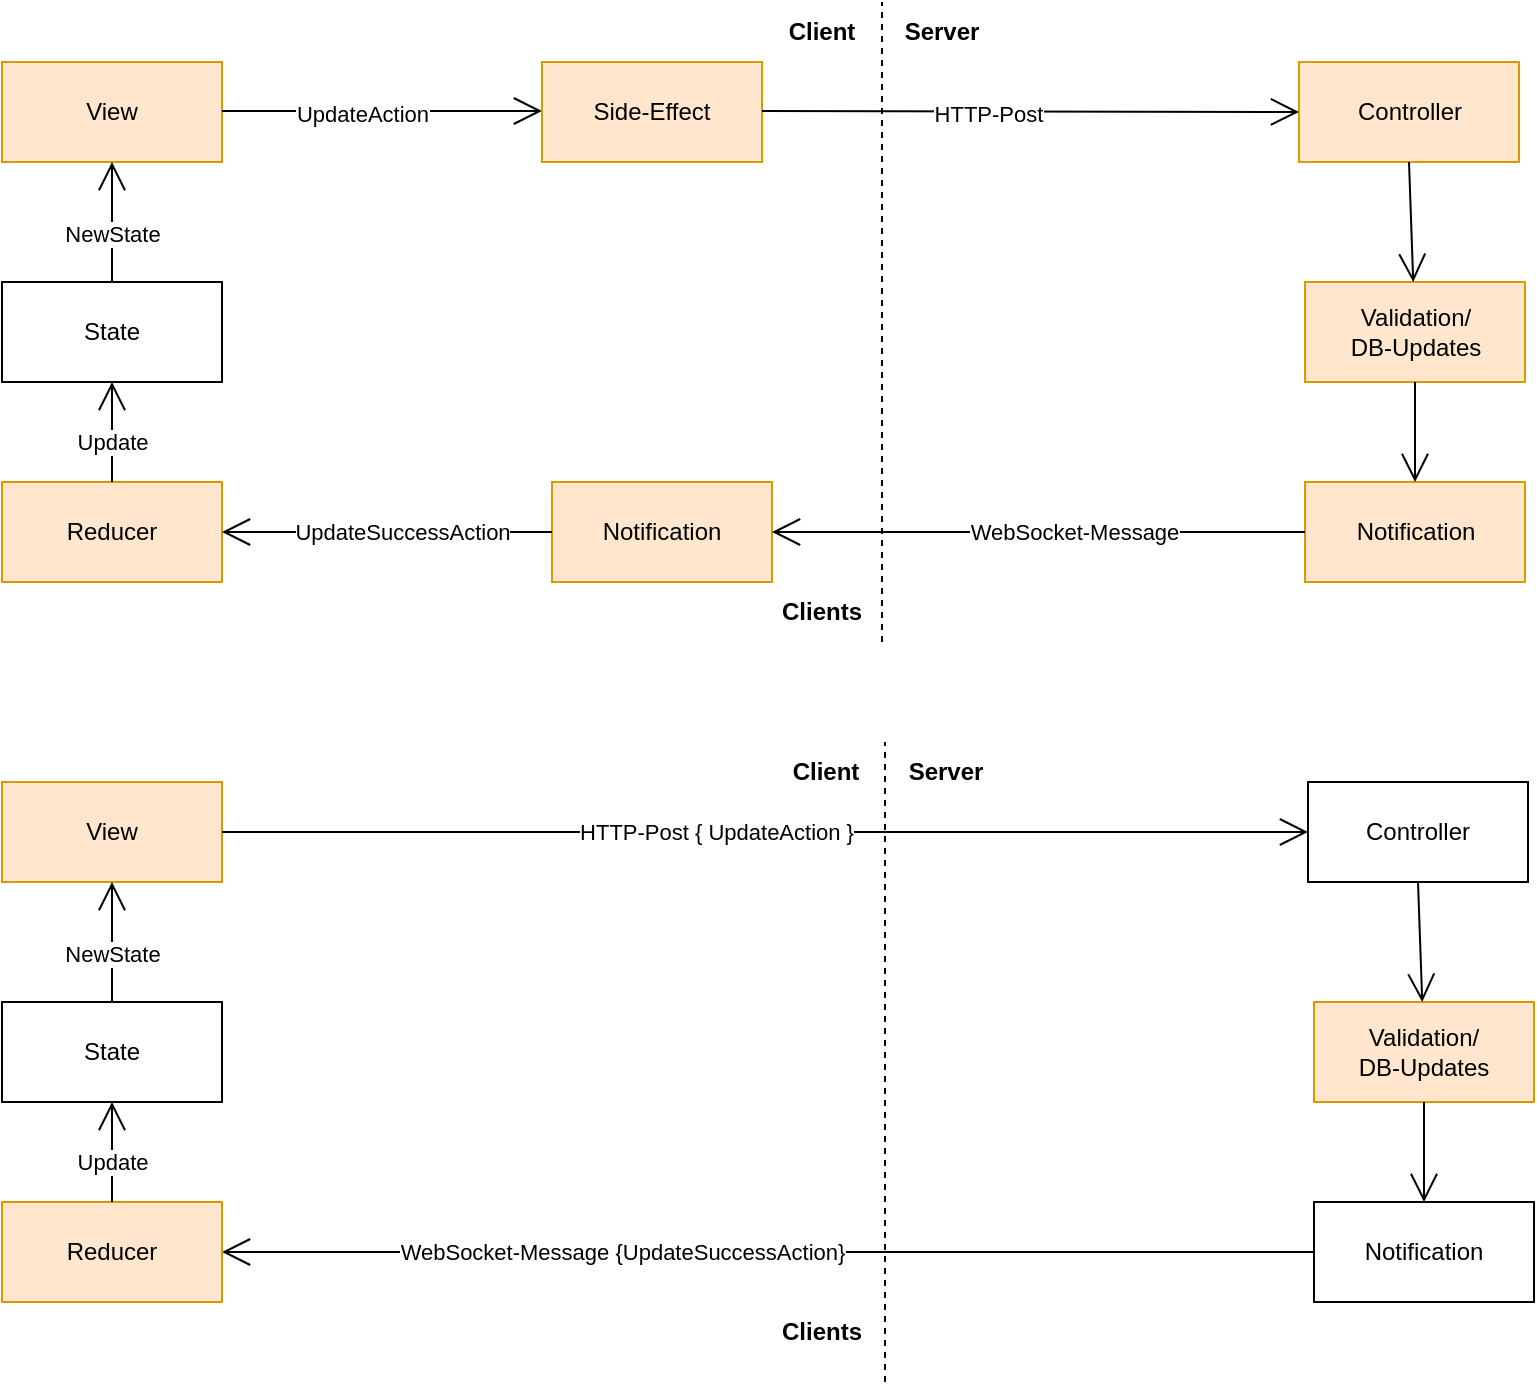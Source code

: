 <mxfile version="22.0.0" type="device">
  <diagram name="Page-1" id="JrPF1_S0kgiXp1jEwI1s">
    <mxGraphModel dx="1434" dy="759" grid="1" gridSize="10" guides="1" tooltips="1" connect="1" arrows="1" fold="1" page="1" pageScale="1" pageWidth="850" pageHeight="1100" math="0" shadow="0">
      <root>
        <mxCell id="0" />
        <mxCell id="1" parent="0" />
        <mxCell id="5TKDiQb323LrV6Z4kmIQ-6" value="View" style="html=1;whiteSpace=wrap;fillColor=#ffe6cc;strokeColor=#d79b00;" vertex="1" parent="1">
          <mxGeometry x="40" y="40" width="110" height="50" as="geometry" />
        </mxCell>
        <mxCell id="5TKDiQb323LrV6Z4kmIQ-7" value="" style="endArrow=open;endFill=1;endSize=12;html=1;rounded=0;fontColor=#FFCE9F;" edge="1" parent="1">
          <mxGeometry width="160" relative="1" as="geometry">
            <mxPoint x="150" y="64.5" as="sourcePoint" />
            <mxPoint x="310" y="64.5" as="targetPoint" />
          </mxGeometry>
        </mxCell>
        <mxCell id="5TKDiQb323LrV6Z4kmIQ-9" value="UpdateAction" style="edgeLabel;html=1;align=center;verticalAlign=middle;resizable=0;points=[];" vertex="1" connectable="0" parent="5TKDiQb323LrV6Z4kmIQ-7">
          <mxGeometry x="-0.212" y="1" relative="1" as="geometry">
            <mxPoint x="7" y="2" as="offset" />
          </mxGeometry>
        </mxCell>
        <mxCell id="5TKDiQb323LrV6Z4kmIQ-8" value="Side-Effect" style="html=1;whiteSpace=wrap;fillColor=#ffe6cc;strokeColor=#d79b00;" vertex="1" parent="1">
          <mxGeometry x="310" y="40" width="110" height="50" as="geometry" />
        </mxCell>
        <mxCell id="5TKDiQb323LrV6Z4kmIQ-10" value="Controller" style="html=1;whiteSpace=wrap;fillColor=#ffe6cc;strokeColor=#d79b00;" vertex="1" parent="1">
          <mxGeometry x="688.5" y="40" width="110" height="50" as="geometry" />
        </mxCell>
        <mxCell id="5TKDiQb323LrV6Z4kmIQ-11" value="" style="endArrow=open;endFill=1;endSize=12;html=1;rounded=0;entryX=0;entryY=0.5;entryDx=0;entryDy=0;" edge="1" parent="1" target="5TKDiQb323LrV6Z4kmIQ-10">
          <mxGeometry width="160" relative="1" as="geometry">
            <mxPoint x="420" y="64.5" as="sourcePoint" />
            <mxPoint x="580" y="64.5" as="targetPoint" />
          </mxGeometry>
        </mxCell>
        <mxCell id="5TKDiQb323LrV6Z4kmIQ-12" value="HTTP-Post" style="edgeLabel;html=1;align=center;verticalAlign=middle;resizable=0;points=[];" vertex="1" connectable="0" parent="5TKDiQb323LrV6Z4kmIQ-11">
          <mxGeometry x="-0.212" y="1" relative="1" as="geometry">
            <mxPoint x="7" y="2" as="offset" />
          </mxGeometry>
        </mxCell>
        <mxCell id="5TKDiQb323LrV6Z4kmIQ-13" value="Validation/&lt;br&gt;DB-Updates" style="html=1;whiteSpace=wrap;fillColor=#ffe6cc;strokeColor=#d79b00;" vertex="1" parent="1">
          <mxGeometry x="691.5" y="150" width="110" height="50" as="geometry" />
        </mxCell>
        <mxCell id="5TKDiQb323LrV6Z4kmIQ-14" value="" style="endArrow=open;endFill=1;endSize=12;html=1;rounded=0;exitX=0.5;exitY=1;exitDx=0;exitDy=0;" edge="1" parent="1" source="5TKDiQb323LrV6Z4kmIQ-10" target="5TKDiQb323LrV6Z4kmIQ-13">
          <mxGeometry width="160" relative="1" as="geometry">
            <mxPoint x="448.5" y="400" as="sourcePoint" />
            <mxPoint x="608.5" y="400" as="targetPoint" />
          </mxGeometry>
        </mxCell>
        <mxCell id="5TKDiQb323LrV6Z4kmIQ-15" value="Notification" style="html=1;whiteSpace=wrap;fillColor=#ffe6cc;strokeColor=#d79b00;" vertex="1" parent="1">
          <mxGeometry x="691.5" y="250" width="110" height="50" as="geometry" />
        </mxCell>
        <mxCell id="5TKDiQb323LrV6Z4kmIQ-16" value="" style="endArrow=open;endFill=1;endSize=12;html=1;rounded=0;exitX=0.5;exitY=1;exitDx=0;exitDy=0;entryX=0.5;entryY=0;entryDx=0;entryDy=0;" edge="1" parent="1" source="5TKDiQb323LrV6Z4kmIQ-13" target="5TKDiQb323LrV6Z4kmIQ-15">
          <mxGeometry width="160" relative="1" as="geometry">
            <mxPoint x="753.5" y="100" as="sourcePoint" />
            <mxPoint x="755.5" y="160" as="targetPoint" />
          </mxGeometry>
        </mxCell>
        <mxCell id="5TKDiQb323LrV6Z4kmIQ-17" value="Notification" style="html=1;whiteSpace=wrap;fillColor=#ffe6cc;strokeColor=#d79b00;" vertex="1" parent="1">
          <mxGeometry x="315" y="250" width="110" height="50" as="geometry" />
        </mxCell>
        <mxCell id="5TKDiQb323LrV6Z4kmIQ-18" value="" style="endArrow=open;endFill=1;endSize=12;html=1;rounded=0;exitX=0;exitY=0.5;exitDx=0;exitDy=0;entryX=1;entryY=0.5;entryDx=0;entryDy=0;" edge="1" parent="1" source="5TKDiQb323LrV6Z4kmIQ-15" target="5TKDiQb323LrV6Z4kmIQ-17">
          <mxGeometry width="160" relative="1" as="geometry">
            <mxPoint x="430" y="74.5" as="sourcePoint" />
            <mxPoint x="590" y="74.5" as="targetPoint" />
          </mxGeometry>
        </mxCell>
        <mxCell id="5TKDiQb323LrV6Z4kmIQ-19" value="WebSocket-Message" style="edgeLabel;html=1;align=center;verticalAlign=middle;resizable=0;points=[];" vertex="1" connectable="0" parent="5TKDiQb323LrV6Z4kmIQ-18">
          <mxGeometry x="-0.212" y="1" relative="1" as="geometry">
            <mxPoint x="-11" y="-1" as="offset" />
          </mxGeometry>
        </mxCell>
        <mxCell id="5TKDiQb323LrV6Z4kmIQ-21" value="Reducer" style="html=1;whiteSpace=wrap;fillColor=#ffe6cc;strokeColor=#d79b00;" vertex="1" parent="1">
          <mxGeometry x="40" y="250" width="110" height="50" as="geometry" />
        </mxCell>
        <mxCell id="5TKDiQb323LrV6Z4kmIQ-22" value="" style="endArrow=open;endFill=1;endSize=12;html=1;rounded=0;exitX=0;exitY=0.5;exitDx=0;exitDy=0;entryX=1;entryY=0.5;entryDx=0;entryDy=0;" edge="1" parent="1" source="5TKDiQb323LrV6Z4kmIQ-17" target="5TKDiQb323LrV6Z4kmIQ-21">
          <mxGeometry width="160" relative="1" as="geometry">
            <mxPoint x="260" y="200" as="sourcePoint" />
            <mxPoint x="420" y="200" as="targetPoint" />
          </mxGeometry>
        </mxCell>
        <mxCell id="5TKDiQb323LrV6Z4kmIQ-23" value="UpdateSuccessAction" style="edgeLabel;html=1;align=center;verticalAlign=middle;resizable=0;points=[];" vertex="1" connectable="0" parent="5TKDiQb323LrV6Z4kmIQ-22">
          <mxGeometry x="-0.212" y="1" relative="1" as="geometry">
            <mxPoint x="-10" y="-1" as="offset" />
          </mxGeometry>
        </mxCell>
        <mxCell id="5TKDiQb323LrV6Z4kmIQ-24" value="State" style="html=1;whiteSpace=wrap;" vertex="1" parent="1">
          <mxGeometry x="40" y="150" width="110" height="50" as="geometry" />
        </mxCell>
        <mxCell id="5TKDiQb323LrV6Z4kmIQ-26" value="" style="endArrow=open;endFill=1;endSize=12;html=1;rounded=0;exitX=0.5;exitY=0;exitDx=0;exitDy=0;entryX=0.5;entryY=1;entryDx=0;entryDy=0;" edge="1" parent="1" source="5TKDiQb323LrV6Z4kmIQ-21" target="5TKDiQb323LrV6Z4kmIQ-24">
          <mxGeometry width="160" relative="1" as="geometry">
            <mxPoint x="325" y="285" as="sourcePoint" />
            <mxPoint x="160" y="285" as="targetPoint" />
          </mxGeometry>
        </mxCell>
        <mxCell id="5TKDiQb323LrV6Z4kmIQ-27" value="Update" style="edgeLabel;html=1;align=center;verticalAlign=middle;resizable=0;points=[];" vertex="1" connectable="0" parent="5TKDiQb323LrV6Z4kmIQ-26">
          <mxGeometry x="-0.212" y="1" relative="1" as="geometry">
            <mxPoint x="1" y="-1" as="offset" />
          </mxGeometry>
        </mxCell>
        <mxCell id="5TKDiQb323LrV6Z4kmIQ-29" value="" style="endArrow=open;endFill=1;endSize=12;html=1;rounded=0;exitX=0.5;exitY=0;exitDx=0;exitDy=0;" edge="1" parent="1" source="5TKDiQb323LrV6Z4kmIQ-24" target="5TKDiQb323LrV6Z4kmIQ-6">
          <mxGeometry width="160" relative="1" as="geometry">
            <mxPoint x="105" y="260" as="sourcePoint" />
            <mxPoint x="105" y="210" as="targetPoint" />
          </mxGeometry>
        </mxCell>
        <mxCell id="5TKDiQb323LrV6Z4kmIQ-30" value="NewState" style="edgeLabel;html=1;align=center;verticalAlign=middle;resizable=0;points=[];" vertex="1" connectable="0" parent="5TKDiQb323LrV6Z4kmIQ-29">
          <mxGeometry x="-0.212" y="1" relative="1" as="geometry">
            <mxPoint x="1" y="-1" as="offset" />
          </mxGeometry>
        </mxCell>
        <mxCell id="5TKDiQb323LrV6Z4kmIQ-31" value="View" style="html=1;whiteSpace=wrap;fillColor=#ffe6cc;strokeColor=#d79b00;" vertex="1" parent="1">
          <mxGeometry x="40" y="400" width="110" height="50" as="geometry" />
        </mxCell>
        <mxCell id="5TKDiQb323LrV6Z4kmIQ-35" value="Controller" style="html=1;whiteSpace=wrap;" vertex="1" parent="1">
          <mxGeometry x="693" y="400" width="110" height="50" as="geometry" />
        </mxCell>
        <mxCell id="5TKDiQb323LrV6Z4kmIQ-36" value="" style="endArrow=open;endFill=1;endSize=12;html=1;rounded=0;exitX=1;exitY=0.5;exitDx=0;exitDy=0;entryX=0;entryY=0.5;entryDx=0;entryDy=0;" edge="1" parent="1" source="5TKDiQb323LrV6Z4kmIQ-31" target="5TKDiQb323LrV6Z4kmIQ-35">
          <mxGeometry width="160" relative="1" as="geometry">
            <mxPoint x="420" y="424.5" as="sourcePoint" />
            <mxPoint x="580" y="424.5" as="targetPoint" />
          </mxGeometry>
        </mxCell>
        <mxCell id="5TKDiQb323LrV6Z4kmIQ-37" value="HTTP-Post { UpdateAction }" style="edgeLabel;html=1;align=center;verticalAlign=middle;resizable=0;points=[];" vertex="1" connectable="0" parent="5TKDiQb323LrV6Z4kmIQ-36">
          <mxGeometry x="-0.212" y="1" relative="1" as="geometry">
            <mxPoint x="33" y="1" as="offset" />
          </mxGeometry>
        </mxCell>
        <mxCell id="5TKDiQb323LrV6Z4kmIQ-38" value="Validation/&lt;br&gt;DB-Updates" style="html=1;whiteSpace=wrap;fillColor=#ffe6cc;strokeColor=#d79b00;" vertex="1" parent="1">
          <mxGeometry x="696" y="510" width="110" height="50" as="geometry" />
        </mxCell>
        <mxCell id="5TKDiQb323LrV6Z4kmIQ-39" value="" style="endArrow=open;endFill=1;endSize=12;html=1;rounded=0;exitX=0.5;exitY=1;exitDx=0;exitDy=0;" edge="1" parent="1" source="5TKDiQb323LrV6Z4kmIQ-35" target="5TKDiQb323LrV6Z4kmIQ-38">
          <mxGeometry width="160" relative="1" as="geometry">
            <mxPoint x="453" y="760" as="sourcePoint" />
            <mxPoint x="613" y="760" as="targetPoint" />
          </mxGeometry>
        </mxCell>
        <mxCell id="5TKDiQb323LrV6Z4kmIQ-40" value="Notification" style="html=1;whiteSpace=wrap;" vertex="1" parent="1">
          <mxGeometry x="696" y="610" width="110" height="50" as="geometry" />
        </mxCell>
        <mxCell id="5TKDiQb323LrV6Z4kmIQ-41" value="" style="endArrow=open;endFill=1;endSize=12;html=1;rounded=0;exitX=0.5;exitY=1;exitDx=0;exitDy=0;entryX=0.5;entryY=0;entryDx=0;entryDy=0;" edge="1" parent="1" source="5TKDiQb323LrV6Z4kmIQ-38" target="5TKDiQb323LrV6Z4kmIQ-40">
          <mxGeometry width="160" relative="1" as="geometry">
            <mxPoint x="758" y="460" as="sourcePoint" />
            <mxPoint x="760" y="520" as="targetPoint" />
          </mxGeometry>
        </mxCell>
        <mxCell id="5TKDiQb323LrV6Z4kmIQ-43" value="" style="endArrow=open;endFill=1;endSize=12;html=1;rounded=0;exitX=0;exitY=0.5;exitDx=0;exitDy=0;" edge="1" parent="1" source="5TKDiQb323LrV6Z4kmIQ-40" target="5TKDiQb323LrV6Z4kmIQ-45">
          <mxGeometry width="160" relative="1" as="geometry">
            <mxPoint x="430" y="434.5" as="sourcePoint" />
            <mxPoint x="425" y="635" as="targetPoint" />
          </mxGeometry>
        </mxCell>
        <mxCell id="5TKDiQb323LrV6Z4kmIQ-44" value="WebSocket-Message {UpdateSuccessAction}" style="edgeLabel;html=1;align=center;verticalAlign=middle;resizable=0;points=[];" vertex="1" connectable="0" parent="5TKDiQb323LrV6Z4kmIQ-43">
          <mxGeometry x="-0.212" y="1" relative="1" as="geometry">
            <mxPoint x="-131" y="-1" as="offset" />
          </mxGeometry>
        </mxCell>
        <mxCell id="5TKDiQb323LrV6Z4kmIQ-45" value="Reducer" style="html=1;whiteSpace=wrap;fillColor=#ffe6cc;strokeColor=#d79b00;" vertex="1" parent="1">
          <mxGeometry x="40" y="610" width="110" height="50" as="geometry" />
        </mxCell>
        <mxCell id="5TKDiQb323LrV6Z4kmIQ-48" value="State" style="html=1;whiteSpace=wrap;" vertex="1" parent="1">
          <mxGeometry x="40" y="510" width="110" height="50" as="geometry" />
        </mxCell>
        <mxCell id="5TKDiQb323LrV6Z4kmIQ-49" value="" style="endArrow=open;endFill=1;endSize=12;html=1;rounded=0;exitX=0.5;exitY=0;exitDx=0;exitDy=0;entryX=0.5;entryY=1;entryDx=0;entryDy=0;" edge="1" parent="1" source="5TKDiQb323LrV6Z4kmIQ-45" target="5TKDiQb323LrV6Z4kmIQ-48">
          <mxGeometry width="160" relative="1" as="geometry">
            <mxPoint x="325" y="645" as="sourcePoint" />
            <mxPoint x="160" y="645" as="targetPoint" />
          </mxGeometry>
        </mxCell>
        <mxCell id="5TKDiQb323LrV6Z4kmIQ-50" value="Update" style="edgeLabel;html=1;align=center;verticalAlign=middle;resizable=0;points=[];" vertex="1" connectable="0" parent="5TKDiQb323LrV6Z4kmIQ-49">
          <mxGeometry x="-0.212" y="1" relative="1" as="geometry">
            <mxPoint x="1" y="-1" as="offset" />
          </mxGeometry>
        </mxCell>
        <mxCell id="5TKDiQb323LrV6Z4kmIQ-51" value="" style="endArrow=open;endFill=1;endSize=12;html=1;rounded=0;exitX=0.5;exitY=0;exitDx=0;exitDy=0;" edge="1" parent="1" source="5TKDiQb323LrV6Z4kmIQ-48" target="5TKDiQb323LrV6Z4kmIQ-31">
          <mxGeometry width="160" relative="1" as="geometry">
            <mxPoint x="105" y="620" as="sourcePoint" />
            <mxPoint x="105" y="570" as="targetPoint" />
          </mxGeometry>
        </mxCell>
        <mxCell id="5TKDiQb323LrV6Z4kmIQ-52" value="NewState" style="edgeLabel;html=1;align=center;verticalAlign=middle;resizable=0;points=[];" vertex="1" connectable="0" parent="5TKDiQb323LrV6Z4kmIQ-51">
          <mxGeometry x="-0.212" y="1" relative="1" as="geometry">
            <mxPoint x="1" y="-1" as="offset" />
          </mxGeometry>
        </mxCell>
        <mxCell id="5TKDiQb323LrV6Z4kmIQ-53" value="" style="endArrow=none;dashed=1;html=1;rounded=0;exitX=1;exitY=1;exitDx=0;exitDy=0;" edge="1" parent="1" source="5TKDiQb323LrV6Z4kmIQ-59">
          <mxGeometry width="50" height="50" relative="1" as="geometry">
            <mxPoint x="480" y="310" as="sourcePoint" />
            <mxPoint x="480" y="10" as="targetPoint" />
          </mxGeometry>
        </mxCell>
        <mxCell id="5TKDiQb323LrV6Z4kmIQ-54" value="Client" style="text;html=1;strokeColor=none;fillColor=none;align=center;verticalAlign=middle;whiteSpace=wrap;rounded=0;fontStyle=1" vertex="1" parent="1">
          <mxGeometry x="420" y="10" width="60" height="30" as="geometry" />
        </mxCell>
        <mxCell id="5TKDiQb323LrV6Z4kmIQ-55" value="Server" style="text;html=1;strokeColor=none;fillColor=none;align=center;verticalAlign=middle;whiteSpace=wrap;rounded=0;fontStyle=1" vertex="1" parent="1">
          <mxGeometry x="480" y="10" width="60" height="30" as="geometry" />
        </mxCell>
        <mxCell id="5TKDiQb323LrV6Z4kmIQ-56" value="" style="endArrow=none;dashed=1;html=1;rounded=0;" edge="1" parent="1">
          <mxGeometry width="50" height="50" relative="1" as="geometry">
            <mxPoint x="481.5" y="700" as="sourcePoint" />
            <mxPoint x="481.5" y="380" as="targetPoint" />
          </mxGeometry>
        </mxCell>
        <mxCell id="5TKDiQb323LrV6Z4kmIQ-57" value="Client" style="text;html=1;strokeColor=none;fillColor=none;align=center;verticalAlign=middle;whiteSpace=wrap;rounded=0;fontStyle=1" vertex="1" parent="1">
          <mxGeometry x="421.5" y="380" width="60" height="30" as="geometry" />
        </mxCell>
        <mxCell id="5TKDiQb323LrV6Z4kmIQ-58" value="Server" style="text;html=1;strokeColor=none;fillColor=none;align=center;verticalAlign=middle;whiteSpace=wrap;rounded=0;fontStyle=1" vertex="1" parent="1">
          <mxGeometry x="481.5" y="380" width="60" height="30" as="geometry" />
        </mxCell>
        <mxCell id="5TKDiQb323LrV6Z4kmIQ-59" value="Clients" style="text;html=1;strokeColor=none;fillColor=none;align=center;verticalAlign=middle;whiteSpace=wrap;rounded=0;fontStyle=1" vertex="1" parent="1">
          <mxGeometry x="420" y="300" width="60" height="30" as="geometry" />
        </mxCell>
        <mxCell id="5TKDiQb323LrV6Z4kmIQ-60" value="Clients" style="text;html=1;strokeColor=none;fillColor=none;align=center;verticalAlign=middle;whiteSpace=wrap;rounded=0;fontStyle=1" vertex="1" parent="1">
          <mxGeometry x="420" y="660" width="60" height="30" as="geometry" />
        </mxCell>
      </root>
    </mxGraphModel>
  </diagram>
</mxfile>
